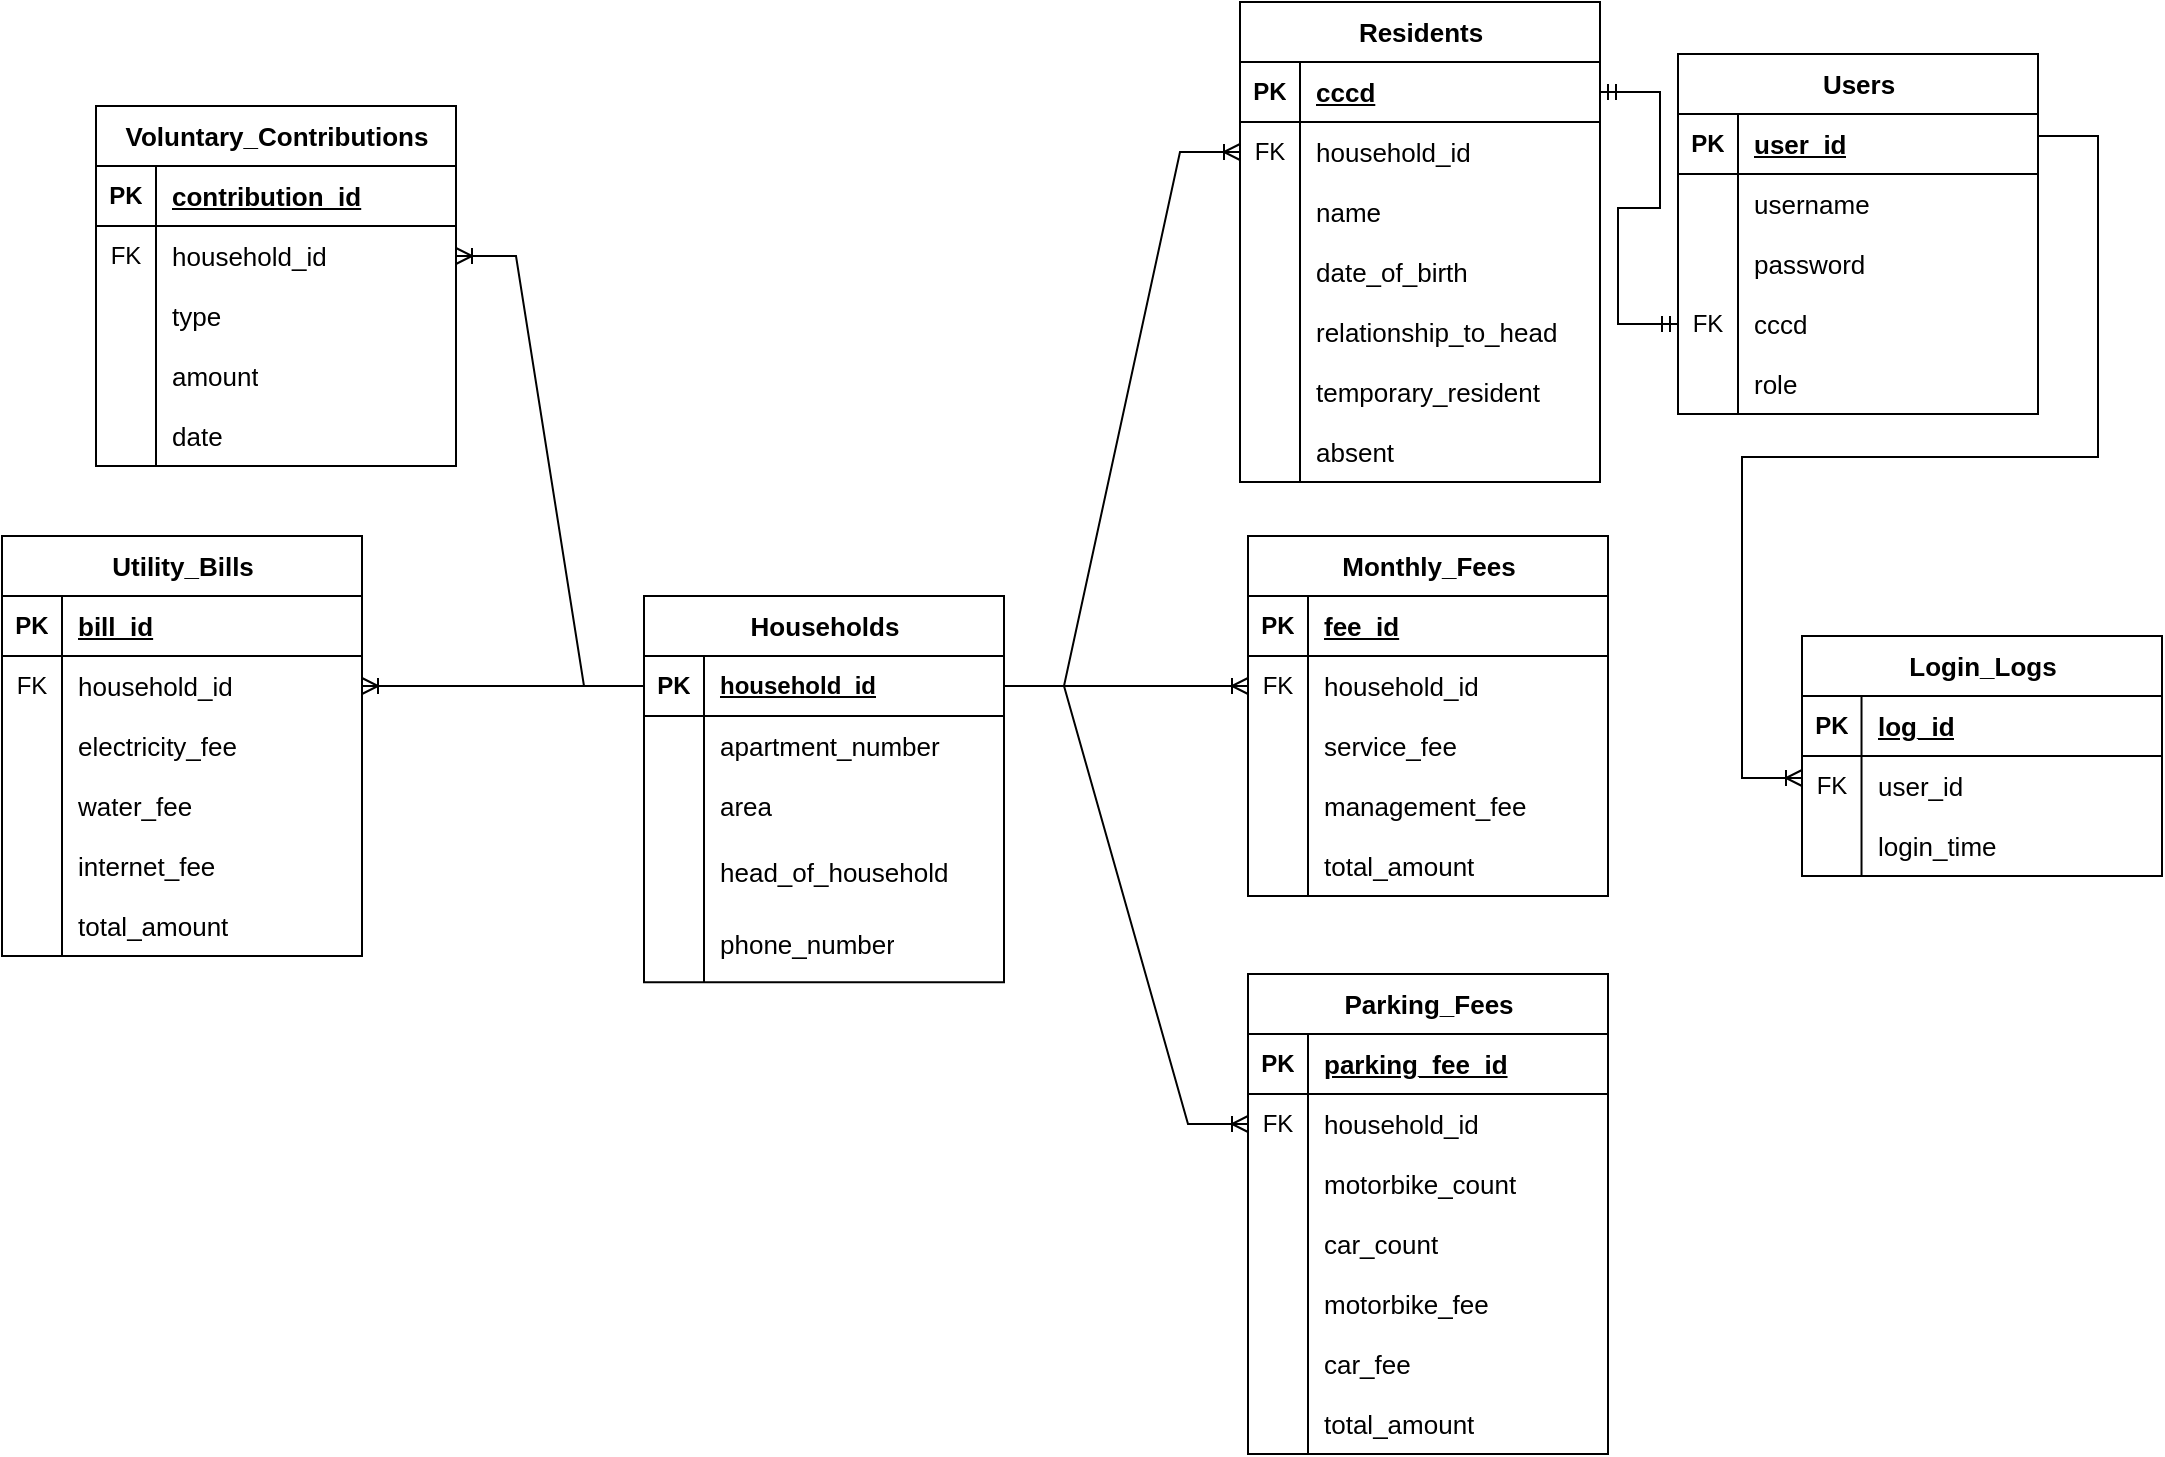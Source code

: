 <mxfile version="24.8.3">
  <diagram id="R2lEEEUBdFMjLlhIrx00" name="Page-1">
    <mxGraphModel dx="2405" dy="2401" grid="0" gridSize="10" guides="1" tooltips="1" connect="1" arrows="1" fold="1" page="0" pageScale="1" pageWidth="850" pageHeight="1100" math="0" shadow="0" extFonts="Permanent Marker^https://fonts.googleapis.com/css?family=Permanent+Marker">
      <root>
        <mxCell id="0" />
        <mxCell id="1" parent="0" />
        <mxCell id="jTLuvodWFUka8Eo67u9Z-11" value="Households" style="shape=table;startSize=30;container=1;collapsible=1;childLayout=tableLayout;fixedRows=1;rowLines=0;fontStyle=1;align=center;resizeLast=1;html=1;fontSize=13;" parent="1" vertex="1">
          <mxGeometry x="-152" y="-1236" width="180" height="193.167" as="geometry" />
        </mxCell>
        <mxCell id="jTLuvodWFUka8Eo67u9Z-12" value="" style="shape=tableRow;horizontal=0;startSize=0;swimlaneHead=0;swimlaneBody=0;fillColor=none;collapsible=0;dropTarget=0;points=[[0,0.5],[1,0.5]];portConstraint=eastwest;top=0;left=0;right=0;bottom=1;" parent="jTLuvodWFUka8Eo67u9Z-11" vertex="1">
          <mxGeometry y="30" width="180" height="30" as="geometry" />
        </mxCell>
        <mxCell id="jTLuvodWFUka8Eo67u9Z-13" value="PK" style="shape=partialRectangle;connectable=0;fillColor=none;top=0;left=0;bottom=0;right=0;fontStyle=1;overflow=hidden;whiteSpace=wrap;html=1;" parent="jTLuvodWFUka8Eo67u9Z-12" vertex="1">
          <mxGeometry width="30" height="30" as="geometry">
            <mxRectangle width="30" height="30" as="alternateBounds" />
          </mxGeometry>
        </mxCell>
        <mxCell id="jTLuvodWFUka8Eo67u9Z-14" value="household_id" style="shape=partialRectangle;connectable=0;fillColor=none;top=0;left=0;bottom=0;right=0;align=left;spacingLeft=6;fontStyle=5;overflow=hidden;whiteSpace=wrap;html=1;" parent="jTLuvodWFUka8Eo67u9Z-12" vertex="1">
          <mxGeometry x="30" width="150" height="30" as="geometry">
            <mxRectangle width="150" height="30" as="alternateBounds" />
          </mxGeometry>
        </mxCell>
        <mxCell id="jTLuvodWFUka8Eo67u9Z-15" value="" style="shape=tableRow;horizontal=0;startSize=0;swimlaneHead=0;swimlaneBody=0;fillColor=none;collapsible=0;dropTarget=0;points=[[0,0.5],[1,0.5]];portConstraint=eastwest;top=0;left=0;right=0;bottom=0;" parent="jTLuvodWFUka8Eo67u9Z-11" vertex="1">
          <mxGeometry y="60" width="180" height="30" as="geometry" />
        </mxCell>
        <mxCell id="jTLuvodWFUka8Eo67u9Z-16" value="" style="shape=partialRectangle;connectable=0;fillColor=none;top=0;left=0;bottom=0;right=0;editable=1;overflow=hidden;whiteSpace=wrap;html=1;" parent="jTLuvodWFUka8Eo67u9Z-15" vertex="1">
          <mxGeometry width="30" height="30" as="geometry">
            <mxRectangle width="30" height="30" as="alternateBounds" />
          </mxGeometry>
        </mxCell>
        <mxCell id="jTLuvodWFUka8Eo67u9Z-17" value="apartment_number" style="shape=partialRectangle;connectable=0;fillColor=none;top=0;left=0;bottom=0;right=0;align=left;spacingLeft=6;overflow=hidden;whiteSpace=wrap;html=1;strokeWidth=1;fontSize=13;" parent="jTLuvodWFUka8Eo67u9Z-15" vertex="1">
          <mxGeometry x="30" width="150" height="30" as="geometry">
            <mxRectangle width="150" height="30" as="alternateBounds" />
          </mxGeometry>
        </mxCell>
        <mxCell id="jTLuvodWFUka8Eo67u9Z-18" value="" style="shape=tableRow;horizontal=0;startSize=0;swimlaneHead=0;swimlaneBody=0;fillColor=none;collapsible=0;dropTarget=0;points=[[0,0.5],[1,0.5]];portConstraint=eastwest;top=0;left=0;right=0;bottom=0;" parent="jTLuvodWFUka8Eo67u9Z-11" vertex="1">
          <mxGeometry y="90" width="180" height="30" as="geometry" />
        </mxCell>
        <mxCell id="jTLuvodWFUka8Eo67u9Z-19" value="" style="shape=partialRectangle;connectable=0;fillColor=none;top=0;left=0;bottom=0;right=0;editable=1;overflow=hidden;whiteSpace=wrap;html=1;" parent="jTLuvodWFUka8Eo67u9Z-18" vertex="1">
          <mxGeometry width="30" height="30" as="geometry">
            <mxRectangle width="30" height="30" as="alternateBounds" />
          </mxGeometry>
        </mxCell>
        <mxCell id="jTLuvodWFUka8Eo67u9Z-20" value="area" style="shape=partialRectangle;connectable=0;fillColor=none;top=0;left=0;bottom=0;right=0;align=left;spacingLeft=6;overflow=hidden;whiteSpace=wrap;html=1;fontSize=13;" parent="jTLuvodWFUka8Eo67u9Z-18" vertex="1">
          <mxGeometry x="30" width="150" height="30" as="geometry">
            <mxRectangle width="150" height="30" as="alternateBounds" />
          </mxGeometry>
        </mxCell>
        <mxCell id="jTLuvodWFUka8Eo67u9Z-21" value="" style="shape=tableRow;horizontal=0;startSize=0;swimlaneHead=0;swimlaneBody=0;fillColor=none;collapsible=0;dropTarget=0;points=[[0,0.5],[1,0.5]];portConstraint=eastwest;top=0;left=0;right=0;bottom=0;" parent="jTLuvodWFUka8Eo67u9Z-11" vertex="1">
          <mxGeometry y="120" width="180" height="35" as="geometry" />
        </mxCell>
        <mxCell id="jTLuvodWFUka8Eo67u9Z-22" value="" style="shape=partialRectangle;connectable=0;fillColor=none;top=0;left=0;bottom=0;right=0;editable=1;overflow=hidden;whiteSpace=wrap;html=1;" parent="jTLuvodWFUka8Eo67u9Z-21" vertex="1">
          <mxGeometry width="30" height="35" as="geometry">
            <mxRectangle width="30" height="35" as="alternateBounds" />
          </mxGeometry>
        </mxCell>
        <mxCell id="jTLuvodWFUka8Eo67u9Z-23" value="head_of_household" style="shape=partialRectangle;connectable=0;fillColor=none;top=0;left=0;bottom=0;right=0;align=left;spacingLeft=6;overflow=hidden;whiteSpace=wrap;html=1;fontSize=13;" parent="jTLuvodWFUka8Eo67u9Z-21" vertex="1">
          <mxGeometry x="30" width="150" height="35" as="geometry">
            <mxRectangle width="150" height="35" as="alternateBounds" />
          </mxGeometry>
        </mxCell>
        <mxCell id="jTLuvodWFUka8Eo67u9Z-24" value="" style="shape=tableRow;horizontal=0;startSize=0;swimlaneHead=0;swimlaneBody=0;fillColor=none;collapsible=0;dropTarget=0;points=[[0,0.5],[1,0.5]];portConstraint=eastwest;top=0;left=0;right=0;bottom=0;" parent="jTLuvodWFUka8Eo67u9Z-11" vertex="1">
          <mxGeometry y="155" width="180" height="38" as="geometry" />
        </mxCell>
        <mxCell id="jTLuvodWFUka8Eo67u9Z-25" value="" style="shape=partialRectangle;connectable=0;fillColor=none;top=0;left=0;bottom=0;right=0;editable=1;overflow=hidden;whiteSpace=wrap;html=1;" parent="jTLuvodWFUka8Eo67u9Z-24" vertex="1">
          <mxGeometry width="30" height="38" as="geometry">
            <mxRectangle width="30" height="38" as="alternateBounds" />
          </mxGeometry>
        </mxCell>
        <mxCell id="jTLuvodWFUka8Eo67u9Z-26" value="phone_number" style="shape=partialRectangle;connectable=0;fillColor=none;top=0;left=0;bottom=0;right=0;align=left;spacingLeft=6;overflow=hidden;whiteSpace=wrap;html=1;fontSize=13;" parent="jTLuvodWFUka8Eo67u9Z-24" vertex="1">
          <mxGeometry x="30" width="150" height="38" as="geometry">
            <mxRectangle width="150" height="38" as="alternateBounds" />
          </mxGeometry>
        </mxCell>
        <mxCell id="jTLuvodWFUka8Eo67u9Z-27" value="Residents" style="shape=table;startSize=30;container=1;collapsible=1;childLayout=tableLayout;fixedRows=1;rowLines=0;fontStyle=1;align=center;resizeLast=1;html=1;fontSize=13;" parent="1" vertex="1">
          <mxGeometry x="146" y="-1533" width="180" height="240" as="geometry" />
        </mxCell>
        <mxCell id="jTLuvodWFUka8Eo67u9Z-28" value="" style="shape=tableRow;horizontal=0;startSize=0;swimlaneHead=0;swimlaneBody=0;fillColor=none;collapsible=0;dropTarget=0;points=[[0,0.5],[1,0.5]];portConstraint=eastwest;top=0;left=0;right=0;bottom=1;" parent="jTLuvodWFUka8Eo67u9Z-27" vertex="1">
          <mxGeometry y="30" width="180" height="30" as="geometry" />
        </mxCell>
        <mxCell id="jTLuvodWFUka8Eo67u9Z-29" value="PK" style="shape=partialRectangle;connectable=0;fillColor=none;top=0;left=0;bottom=0;right=0;fontStyle=1;overflow=hidden;whiteSpace=wrap;html=1;" parent="jTLuvodWFUka8Eo67u9Z-28" vertex="1">
          <mxGeometry width="30" height="30" as="geometry">
            <mxRectangle width="30" height="30" as="alternateBounds" />
          </mxGeometry>
        </mxCell>
        <mxCell id="jTLuvodWFUka8Eo67u9Z-30" value="cccd" style="shape=partialRectangle;connectable=0;fillColor=none;top=0;left=0;bottom=0;right=0;align=left;spacingLeft=6;fontStyle=5;overflow=hidden;whiteSpace=wrap;html=1;fontSize=13;" parent="jTLuvodWFUka8Eo67u9Z-28" vertex="1">
          <mxGeometry x="30" width="150" height="30" as="geometry">
            <mxRectangle width="150" height="30" as="alternateBounds" />
          </mxGeometry>
        </mxCell>
        <mxCell id="jTLuvodWFUka8Eo67u9Z-31" value="" style="shape=tableRow;horizontal=0;startSize=0;swimlaneHead=0;swimlaneBody=0;fillColor=none;collapsible=0;dropTarget=0;points=[[0,0.5],[1,0.5]];portConstraint=eastwest;top=0;left=0;right=0;bottom=0;" parent="jTLuvodWFUka8Eo67u9Z-27" vertex="1">
          <mxGeometry y="60" width="180" height="30" as="geometry" />
        </mxCell>
        <mxCell id="jTLuvodWFUka8Eo67u9Z-32" value="FK" style="shape=partialRectangle;connectable=0;fillColor=none;top=0;left=0;bottom=0;right=0;editable=1;overflow=hidden;whiteSpace=wrap;html=1;" parent="jTLuvodWFUka8Eo67u9Z-31" vertex="1">
          <mxGeometry width="30" height="30" as="geometry">
            <mxRectangle width="30" height="30" as="alternateBounds" />
          </mxGeometry>
        </mxCell>
        <mxCell id="jTLuvodWFUka8Eo67u9Z-33" value="household_id" style="shape=partialRectangle;connectable=0;fillColor=none;top=0;left=0;bottom=0;right=0;align=left;spacingLeft=6;overflow=hidden;whiteSpace=wrap;html=1;fontSize=13;textShadow=0;labelBorderColor=none;" parent="jTLuvodWFUka8Eo67u9Z-31" vertex="1">
          <mxGeometry x="30" width="150" height="30" as="geometry">
            <mxRectangle width="150" height="30" as="alternateBounds" />
          </mxGeometry>
        </mxCell>
        <mxCell id="jTLuvodWFUka8Eo67u9Z-34" value="" style="shape=tableRow;horizontal=0;startSize=0;swimlaneHead=0;swimlaneBody=0;fillColor=none;collapsible=0;dropTarget=0;points=[[0,0.5],[1,0.5]];portConstraint=eastwest;top=0;left=0;right=0;bottom=0;" parent="jTLuvodWFUka8Eo67u9Z-27" vertex="1">
          <mxGeometry y="90" width="180" height="30" as="geometry" />
        </mxCell>
        <mxCell id="jTLuvodWFUka8Eo67u9Z-35" value="" style="shape=partialRectangle;connectable=0;fillColor=none;top=0;left=0;bottom=0;right=0;editable=1;overflow=hidden;whiteSpace=wrap;html=1;" parent="jTLuvodWFUka8Eo67u9Z-34" vertex="1">
          <mxGeometry width="30" height="30" as="geometry">
            <mxRectangle width="30" height="30" as="alternateBounds" />
          </mxGeometry>
        </mxCell>
        <mxCell id="jTLuvodWFUka8Eo67u9Z-36" value="name" style="shape=partialRectangle;connectable=0;fillColor=none;top=0;left=0;bottom=0;right=0;align=left;spacingLeft=6;overflow=hidden;whiteSpace=wrap;html=1;fontSize=13;" parent="jTLuvodWFUka8Eo67u9Z-34" vertex="1">
          <mxGeometry x="30" width="150" height="30" as="geometry">
            <mxRectangle width="150" height="30" as="alternateBounds" />
          </mxGeometry>
        </mxCell>
        <mxCell id="jTLuvodWFUka8Eo67u9Z-37" value="" style="shape=tableRow;horizontal=0;startSize=0;swimlaneHead=0;swimlaneBody=0;fillColor=none;collapsible=0;dropTarget=0;points=[[0,0.5],[1,0.5]];portConstraint=eastwest;top=0;left=0;right=0;bottom=0;" parent="jTLuvodWFUka8Eo67u9Z-27" vertex="1">
          <mxGeometry y="120" width="180" height="30" as="geometry" />
        </mxCell>
        <mxCell id="jTLuvodWFUka8Eo67u9Z-38" value="" style="shape=partialRectangle;connectable=0;fillColor=none;top=0;left=0;bottom=0;right=0;editable=1;overflow=hidden;whiteSpace=wrap;html=1;" parent="jTLuvodWFUka8Eo67u9Z-37" vertex="1">
          <mxGeometry width="30" height="30" as="geometry">
            <mxRectangle width="30" height="30" as="alternateBounds" />
          </mxGeometry>
        </mxCell>
        <mxCell id="jTLuvodWFUka8Eo67u9Z-39" value="date_of_birth" style="shape=partialRectangle;connectable=0;fillColor=none;top=0;left=0;bottom=0;right=0;align=left;spacingLeft=6;overflow=hidden;whiteSpace=wrap;html=1;fontSize=13;" parent="jTLuvodWFUka8Eo67u9Z-37" vertex="1">
          <mxGeometry x="30" width="150" height="30" as="geometry">
            <mxRectangle width="150" height="30" as="alternateBounds" />
          </mxGeometry>
        </mxCell>
        <mxCell id="jTLuvodWFUka8Eo67u9Z-43" value="" style="shape=tableRow;horizontal=0;startSize=0;swimlaneHead=0;swimlaneBody=0;fillColor=none;collapsible=0;dropTarget=0;points=[[0,0.5],[1,0.5]];portConstraint=eastwest;top=0;left=0;right=0;bottom=0;" parent="jTLuvodWFUka8Eo67u9Z-27" vertex="1">
          <mxGeometry y="150" width="180" height="30" as="geometry" />
        </mxCell>
        <mxCell id="jTLuvodWFUka8Eo67u9Z-44" value="" style="shape=partialRectangle;connectable=0;fillColor=none;top=0;left=0;bottom=0;right=0;editable=1;overflow=hidden;whiteSpace=wrap;html=1;" parent="jTLuvodWFUka8Eo67u9Z-43" vertex="1">
          <mxGeometry width="30" height="30" as="geometry">
            <mxRectangle width="30" height="30" as="alternateBounds" />
          </mxGeometry>
        </mxCell>
        <mxCell id="jTLuvodWFUka8Eo67u9Z-45" value="relationship_to_head" style="shape=partialRectangle;connectable=0;fillColor=none;top=0;left=0;bottom=0;right=0;align=left;spacingLeft=6;overflow=hidden;whiteSpace=wrap;html=1;fontSize=13;" parent="jTLuvodWFUka8Eo67u9Z-43" vertex="1">
          <mxGeometry x="30" width="150" height="30" as="geometry">
            <mxRectangle width="150" height="30" as="alternateBounds" />
          </mxGeometry>
        </mxCell>
        <mxCell id="jTLuvodWFUka8Eo67u9Z-46" value="" style="shape=tableRow;horizontal=0;startSize=0;swimlaneHead=0;swimlaneBody=0;fillColor=none;collapsible=0;dropTarget=0;points=[[0,0.5],[1,0.5]];portConstraint=eastwest;top=0;left=0;right=0;bottom=0;" parent="jTLuvodWFUka8Eo67u9Z-27" vertex="1">
          <mxGeometry y="180" width="180" height="30" as="geometry" />
        </mxCell>
        <mxCell id="jTLuvodWFUka8Eo67u9Z-47" value="" style="shape=partialRectangle;connectable=0;fillColor=none;top=0;left=0;bottom=0;right=0;editable=1;overflow=hidden;whiteSpace=wrap;html=1;" parent="jTLuvodWFUka8Eo67u9Z-46" vertex="1">
          <mxGeometry width="30" height="30" as="geometry">
            <mxRectangle width="30" height="30" as="alternateBounds" />
          </mxGeometry>
        </mxCell>
        <mxCell id="jTLuvodWFUka8Eo67u9Z-48" value="temporary_resident" style="shape=partialRectangle;connectable=0;fillColor=none;top=0;left=0;bottom=0;right=0;align=left;spacingLeft=6;overflow=hidden;whiteSpace=wrap;html=1;fontSize=13;" parent="jTLuvodWFUka8Eo67u9Z-46" vertex="1">
          <mxGeometry x="30" width="150" height="30" as="geometry">
            <mxRectangle width="150" height="30" as="alternateBounds" />
          </mxGeometry>
        </mxCell>
        <mxCell id="jTLuvodWFUka8Eo67u9Z-49" value="" style="shape=tableRow;horizontal=0;startSize=0;swimlaneHead=0;swimlaneBody=0;fillColor=none;collapsible=0;dropTarget=0;points=[[0,0.5],[1,0.5]];portConstraint=eastwest;top=0;left=0;right=0;bottom=0;" parent="jTLuvodWFUka8Eo67u9Z-27" vertex="1">
          <mxGeometry y="210" width="180" height="30" as="geometry" />
        </mxCell>
        <mxCell id="jTLuvodWFUka8Eo67u9Z-50" value="" style="shape=partialRectangle;connectable=0;fillColor=none;top=0;left=0;bottom=0;right=0;editable=1;overflow=hidden;whiteSpace=wrap;html=1;" parent="jTLuvodWFUka8Eo67u9Z-49" vertex="1">
          <mxGeometry width="30" height="30" as="geometry">
            <mxRectangle width="30" height="30" as="alternateBounds" />
          </mxGeometry>
        </mxCell>
        <mxCell id="jTLuvodWFUka8Eo67u9Z-51" value="absent" style="shape=partialRectangle;connectable=0;fillColor=none;top=0;left=0;bottom=0;right=0;align=left;spacingLeft=6;overflow=hidden;whiteSpace=wrap;html=1;fontSize=13;" parent="jTLuvodWFUka8Eo67u9Z-49" vertex="1">
          <mxGeometry x="30" width="150" height="30" as="geometry">
            <mxRectangle width="150" height="30" as="alternateBounds" />
          </mxGeometry>
        </mxCell>
        <mxCell id="jTLuvodWFUka8Eo67u9Z-52" value="Monthly_Fees" style="shape=table;startSize=30;container=1;collapsible=1;childLayout=tableLayout;fixedRows=1;rowLines=0;fontStyle=1;align=center;resizeLast=1;html=1;fontSize=13;" parent="1" vertex="1">
          <mxGeometry x="150" y="-1266" width="180" height="180" as="geometry" />
        </mxCell>
        <mxCell id="jTLuvodWFUka8Eo67u9Z-53" value="" style="shape=tableRow;horizontal=0;startSize=0;swimlaneHead=0;swimlaneBody=0;fillColor=none;collapsible=0;dropTarget=0;points=[[0,0.5],[1,0.5]];portConstraint=eastwest;top=0;left=0;right=0;bottom=1;" parent="jTLuvodWFUka8Eo67u9Z-52" vertex="1">
          <mxGeometry y="30" width="180" height="30" as="geometry" />
        </mxCell>
        <mxCell id="jTLuvodWFUka8Eo67u9Z-54" value="PK" style="shape=partialRectangle;connectable=0;fillColor=none;top=0;left=0;bottom=0;right=0;fontStyle=1;overflow=hidden;whiteSpace=wrap;html=1;" parent="jTLuvodWFUka8Eo67u9Z-53" vertex="1">
          <mxGeometry width="30" height="30" as="geometry">
            <mxRectangle width="30" height="30" as="alternateBounds" />
          </mxGeometry>
        </mxCell>
        <mxCell id="jTLuvodWFUka8Eo67u9Z-55" value="fee_id" style="shape=partialRectangle;connectable=0;fillColor=none;top=0;left=0;bottom=0;right=0;align=left;spacingLeft=6;fontStyle=5;overflow=hidden;whiteSpace=wrap;html=1;fontSize=13;" parent="jTLuvodWFUka8Eo67u9Z-53" vertex="1">
          <mxGeometry x="30" width="150" height="30" as="geometry">
            <mxRectangle width="150" height="30" as="alternateBounds" />
          </mxGeometry>
        </mxCell>
        <mxCell id="jTLuvodWFUka8Eo67u9Z-56" value="" style="shape=tableRow;horizontal=0;startSize=0;swimlaneHead=0;swimlaneBody=0;fillColor=none;collapsible=0;dropTarget=0;points=[[0,0.5],[1,0.5]];portConstraint=eastwest;top=0;left=0;right=0;bottom=0;" parent="jTLuvodWFUka8Eo67u9Z-52" vertex="1">
          <mxGeometry y="60" width="180" height="30" as="geometry" />
        </mxCell>
        <mxCell id="jTLuvodWFUka8Eo67u9Z-57" value="FK" style="shape=partialRectangle;connectable=0;fillColor=none;top=0;left=0;bottom=0;right=0;editable=1;overflow=hidden;whiteSpace=wrap;html=1;" parent="jTLuvodWFUka8Eo67u9Z-56" vertex="1">
          <mxGeometry width="30" height="30" as="geometry">
            <mxRectangle width="30" height="30" as="alternateBounds" />
          </mxGeometry>
        </mxCell>
        <mxCell id="jTLuvodWFUka8Eo67u9Z-58" value="household_id" style="shape=partialRectangle;connectable=0;fillColor=none;top=0;left=0;bottom=0;right=0;align=left;spacingLeft=6;overflow=hidden;whiteSpace=wrap;html=1;fontSize=13;" parent="jTLuvodWFUka8Eo67u9Z-56" vertex="1">
          <mxGeometry x="30" width="150" height="30" as="geometry">
            <mxRectangle width="150" height="30" as="alternateBounds" />
          </mxGeometry>
        </mxCell>
        <mxCell id="jTLuvodWFUka8Eo67u9Z-59" value="" style="shape=tableRow;horizontal=0;startSize=0;swimlaneHead=0;swimlaneBody=0;fillColor=none;collapsible=0;dropTarget=0;points=[[0,0.5],[1,0.5]];portConstraint=eastwest;top=0;left=0;right=0;bottom=0;" parent="jTLuvodWFUka8Eo67u9Z-52" vertex="1">
          <mxGeometry y="90" width="180" height="30" as="geometry" />
        </mxCell>
        <mxCell id="jTLuvodWFUka8Eo67u9Z-60" value="" style="shape=partialRectangle;connectable=0;fillColor=none;top=0;left=0;bottom=0;right=0;editable=1;overflow=hidden;whiteSpace=wrap;html=1;" parent="jTLuvodWFUka8Eo67u9Z-59" vertex="1">
          <mxGeometry width="30" height="30" as="geometry">
            <mxRectangle width="30" height="30" as="alternateBounds" />
          </mxGeometry>
        </mxCell>
        <mxCell id="jTLuvodWFUka8Eo67u9Z-61" value="service_fee" style="shape=partialRectangle;connectable=0;fillColor=none;top=0;left=0;bottom=0;right=0;align=left;spacingLeft=6;overflow=hidden;whiteSpace=wrap;html=1;fontSize=13;" parent="jTLuvodWFUka8Eo67u9Z-59" vertex="1">
          <mxGeometry x="30" width="150" height="30" as="geometry">
            <mxRectangle width="150" height="30" as="alternateBounds" />
          </mxGeometry>
        </mxCell>
        <mxCell id="jTLuvodWFUka8Eo67u9Z-62" value="" style="shape=tableRow;horizontal=0;startSize=0;swimlaneHead=0;swimlaneBody=0;fillColor=none;collapsible=0;dropTarget=0;points=[[0,0.5],[1,0.5]];portConstraint=eastwest;top=0;left=0;right=0;bottom=0;" parent="jTLuvodWFUka8Eo67u9Z-52" vertex="1">
          <mxGeometry y="120" width="180" height="30" as="geometry" />
        </mxCell>
        <mxCell id="jTLuvodWFUka8Eo67u9Z-63" value="" style="shape=partialRectangle;connectable=0;fillColor=none;top=0;left=0;bottom=0;right=0;editable=1;overflow=hidden;whiteSpace=wrap;html=1;" parent="jTLuvodWFUka8Eo67u9Z-62" vertex="1">
          <mxGeometry width="30" height="30" as="geometry">
            <mxRectangle width="30" height="30" as="alternateBounds" />
          </mxGeometry>
        </mxCell>
        <mxCell id="jTLuvodWFUka8Eo67u9Z-64" value="management_fee" style="shape=partialRectangle;connectable=0;fillColor=none;top=0;left=0;bottom=0;right=0;align=left;spacingLeft=6;overflow=hidden;whiteSpace=wrap;html=1;fontSize=13;" parent="jTLuvodWFUka8Eo67u9Z-62" vertex="1">
          <mxGeometry x="30" width="150" height="30" as="geometry">
            <mxRectangle width="150" height="30" as="alternateBounds" />
          </mxGeometry>
        </mxCell>
        <mxCell id="jTLuvodWFUka8Eo67u9Z-65" value="" style="shape=tableRow;horizontal=0;startSize=0;swimlaneHead=0;swimlaneBody=0;fillColor=none;collapsible=0;dropTarget=0;points=[[0,0.5],[1,0.5]];portConstraint=eastwest;top=0;left=0;right=0;bottom=0;" parent="jTLuvodWFUka8Eo67u9Z-52" vertex="1">
          <mxGeometry y="150" width="180" height="30" as="geometry" />
        </mxCell>
        <mxCell id="jTLuvodWFUka8Eo67u9Z-66" value="" style="shape=partialRectangle;connectable=0;fillColor=none;top=0;left=0;bottom=0;right=0;editable=1;overflow=hidden;whiteSpace=wrap;html=1;" parent="jTLuvodWFUka8Eo67u9Z-65" vertex="1">
          <mxGeometry width="30" height="30" as="geometry">
            <mxRectangle width="30" height="30" as="alternateBounds" />
          </mxGeometry>
        </mxCell>
        <mxCell id="jTLuvodWFUka8Eo67u9Z-67" value="total_amount" style="shape=partialRectangle;connectable=0;fillColor=none;top=0;left=0;bottom=0;right=0;align=left;spacingLeft=6;overflow=hidden;whiteSpace=wrap;html=1;fontSize=13;" parent="jTLuvodWFUka8Eo67u9Z-65" vertex="1">
          <mxGeometry x="30" width="150" height="30" as="geometry">
            <mxRectangle width="150" height="30" as="alternateBounds" />
          </mxGeometry>
        </mxCell>
        <mxCell id="jTLuvodWFUka8Eo67u9Z-68" value="Voluntary_Contributions" style="shape=table;startSize=30;container=1;collapsible=1;childLayout=tableLayout;fixedRows=1;rowLines=0;fontStyle=1;align=center;resizeLast=1;html=1;fontSize=13;" parent="1" vertex="1">
          <mxGeometry x="-426" y="-1481" width="180" height="180" as="geometry" />
        </mxCell>
        <mxCell id="jTLuvodWFUka8Eo67u9Z-69" value="" style="shape=tableRow;horizontal=0;startSize=0;swimlaneHead=0;swimlaneBody=0;fillColor=none;collapsible=0;dropTarget=0;points=[[0,0.5],[1,0.5]];portConstraint=eastwest;top=0;left=0;right=0;bottom=1;" parent="jTLuvodWFUka8Eo67u9Z-68" vertex="1">
          <mxGeometry y="30" width="180" height="30" as="geometry" />
        </mxCell>
        <mxCell id="jTLuvodWFUka8Eo67u9Z-70" value="PK" style="shape=partialRectangle;connectable=0;fillColor=none;top=0;left=0;bottom=0;right=0;fontStyle=1;overflow=hidden;whiteSpace=wrap;html=1;" parent="jTLuvodWFUka8Eo67u9Z-69" vertex="1">
          <mxGeometry width="30" height="30" as="geometry">
            <mxRectangle width="30" height="30" as="alternateBounds" />
          </mxGeometry>
        </mxCell>
        <mxCell id="jTLuvodWFUka8Eo67u9Z-71" value="contribution_id" style="shape=partialRectangle;connectable=0;fillColor=none;top=0;left=0;bottom=0;right=0;align=left;spacingLeft=6;fontStyle=5;overflow=hidden;whiteSpace=wrap;html=1;fontSize=13;" parent="jTLuvodWFUka8Eo67u9Z-69" vertex="1">
          <mxGeometry x="30" width="150" height="30" as="geometry">
            <mxRectangle width="150" height="30" as="alternateBounds" />
          </mxGeometry>
        </mxCell>
        <mxCell id="jTLuvodWFUka8Eo67u9Z-72" value="" style="shape=tableRow;horizontal=0;startSize=0;swimlaneHead=0;swimlaneBody=0;fillColor=none;collapsible=0;dropTarget=0;points=[[0,0.5],[1,0.5]];portConstraint=eastwest;top=0;left=0;right=0;bottom=0;" parent="jTLuvodWFUka8Eo67u9Z-68" vertex="1">
          <mxGeometry y="60" width="180" height="30" as="geometry" />
        </mxCell>
        <mxCell id="jTLuvodWFUka8Eo67u9Z-73" value="FK" style="shape=partialRectangle;connectable=0;fillColor=none;top=0;left=0;bottom=0;right=0;editable=1;overflow=hidden;whiteSpace=wrap;html=1;" parent="jTLuvodWFUka8Eo67u9Z-72" vertex="1">
          <mxGeometry width="30" height="30" as="geometry">
            <mxRectangle width="30" height="30" as="alternateBounds" />
          </mxGeometry>
        </mxCell>
        <mxCell id="jTLuvodWFUka8Eo67u9Z-74" value="household_id" style="shape=partialRectangle;connectable=0;fillColor=none;top=0;left=0;bottom=0;right=0;align=left;spacingLeft=6;overflow=hidden;whiteSpace=wrap;html=1;fontSize=13;" parent="jTLuvodWFUka8Eo67u9Z-72" vertex="1">
          <mxGeometry x="30" width="150" height="30" as="geometry">
            <mxRectangle width="150" height="30" as="alternateBounds" />
          </mxGeometry>
        </mxCell>
        <mxCell id="jTLuvodWFUka8Eo67u9Z-75" value="" style="shape=tableRow;horizontal=0;startSize=0;swimlaneHead=0;swimlaneBody=0;fillColor=none;collapsible=0;dropTarget=0;points=[[0,0.5],[1,0.5]];portConstraint=eastwest;top=0;left=0;right=0;bottom=0;" parent="jTLuvodWFUka8Eo67u9Z-68" vertex="1">
          <mxGeometry y="90" width="180" height="30" as="geometry" />
        </mxCell>
        <mxCell id="jTLuvodWFUka8Eo67u9Z-76" value="" style="shape=partialRectangle;connectable=0;fillColor=none;top=0;left=0;bottom=0;right=0;editable=1;overflow=hidden;whiteSpace=wrap;html=1;" parent="jTLuvodWFUka8Eo67u9Z-75" vertex="1">
          <mxGeometry width="30" height="30" as="geometry">
            <mxRectangle width="30" height="30" as="alternateBounds" />
          </mxGeometry>
        </mxCell>
        <mxCell id="jTLuvodWFUka8Eo67u9Z-77" value="type" style="shape=partialRectangle;connectable=0;fillColor=none;top=0;left=0;bottom=0;right=0;align=left;spacingLeft=6;overflow=hidden;whiteSpace=wrap;html=1;fontSize=13;" parent="jTLuvodWFUka8Eo67u9Z-75" vertex="1">
          <mxGeometry x="30" width="150" height="30" as="geometry">
            <mxRectangle width="150" height="30" as="alternateBounds" />
          </mxGeometry>
        </mxCell>
        <mxCell id="jTLuvodWFUka8Eo67u9Z-78" value="" style="shape=tableRow;horizontal=0;startSize=0;swimlaneHead=0;swimlaneBody=0;fillColor=none;collapsible=0;dropTarget=0;points=[[0,0.5],[1,0.5]];portConstraint=eastwest;top=0;left=0;right=0;bottom=0;" parent="jTLuvodWFUka8Eo67u9Z-68" vertex="1">
          <mxGeometry y="120" width="180" height="30" as="geometry" />
        </mxCell>
        <mxCell id="jTLuvodWFUka8Eo67u9Z-79" value="" style="shape=partialRectangle;connectable=0;fillColor=none;top=0;left=0;bottom=0;right=0;editable=1;overflow=hidden;whiteSpace=wrap;html=1;" parent="jTLuvodWFUka8Eo67u9Z-78" vertex="1">
          <mxGeometry width="30" height="30" as="geometry">
            <mxRectangle width="30" height="30" as="alternateBounds" />
          </mxGeometry>
        </mxCell>
        <mxCell id="jTLuvodWFUka8Eo67u9Z-80" value="amount" style="shape=partialRectangle;connectable=0;fillColor=none;top=0;left=0;bottom=0;right=0;align=left;spacingLeft=6;overflow=hidden;whiteSpace=wrap;html=1;fontSize=13;" parent="jTLuvodWFUka8Eo67u9Z-78" vertex="1">
          <mxGeometry x="30" width="150" height="30" as="geometry">
            <mxRectangle width="150" height="30" as="alternateBounds" />
          </mxGeometry>
        </mxCell>
        <mxCell id="jTLuvodWFUka8Eo67u9Z-81" value="" style="shape=tableRow;horizontal=0;startSize=0;swimlaneHead=0;swimlaneBody=0;fillColor=none;collapsible=0;dropTarget=0;points=[[0,0.5],[1,0.5]];portConstraint=eastwest;top=0;left=0;right=0;bottom=0;" parent="jTLuvodWFUka8Eo67u9Z-68" vertex="1">
          <mxGeometry y="150" width="180" height="30" as="geometry" />
        </mxCell>
        <mxCell id="jTLuvodWFUka8Eo67u9Z-82" value="" style="shape=partialRectangle;connectable=0;fillColor=none;top=0;left=0;bottom=0;right=0;editable=1;overflow=hidden;whiteSpace=wrap;html=1;" parent="jTLuvodWFUka8Eo67u9Z-81" vertex="1">
          <mxGeometry width="30" height="30" as="geometry">
            <mxRectangle width="30" height="30" as="alternateBounds" />
          </mxGeometry>
        </mxCell>
        <mxCell id="jTLuvodWFUka8Eo67u9Z-83" value="date" style="shape=partialRectangle;connectable=0;fillColor=none;top=0;left=0;bottom=0;right=0;align=left;spacingLeft=6;overflow=hidden;whiteSpace=wrap;html=1;fontSize=13;" parent="jTLuvodWFUka8Eo67u9Z-81" vertex="1">
          <mxGeometry x="30" width="150" height="30" as="geometry">
            <mxRectangle width="150" height="30" as="alternateBounds" />
          </mxGeometry>
        </mxCell>
        <mxCell id="jTLuvodWFUka8Eo67u9Z-97" value="Login_Logs" style="shape=table;startSize=30;container=1;collapsible=1;childLayout=tableLayout;fixedRows=1;rowLines=0;fontStyle=1;align=center;resizeLast=1;html=1;fontSize=13;" parent="1" vertex="1">
          <mxGeometry x="427" y="-1216" width="180" height="120" as="geometry" />
        </mxCell>
        <mxCell id="jTLuvodWFUka8Eo67u9Z-98" value="" style="shape=tableRow;horizontal=0;startSize=0;swimlaneHead=0;swimlaneBody=0;fillColor=none;collapsible=0;dropTarget=0;points=[[0,0.5],[1,0.5]];portConstraint=eastwest;top=0;left=0;right=0;bottom=1;" parent="jTLuvodWFUka8Eo67u9Z-97" vertex="1">
          <mxGeometry y="30" width="180" height="30" as="geometry" />
        </mxCell>
        <mxCell id="jTLuvodWFUka8Eo67u9Z-99" value="PK" style="shape=partialRectangle;connectable=0;fillColor=none;top=0;left=0;bottom=0;right=0;fontStyle=1;overflow=hidden;whiteSpace=wrap;html=1;" parent="jTLuvodWFUka8Eo67u9Z-98" vertex="1">
          <mxGeometry width="29.76" height="30" as="geometry">
            <mxRectangle width="29.76" height="30" as="alternateBounds" />
          </mxGeometry>
        </mxCell>
        <mxCell id="jTLuvodWFUka8Eo67u9Z-100" value="log_id" style="shape=partialRectangle;connectable=0;fillColor=none;top=0;left=0;bottom=0;right=0;align=left;spacingLeft=6;fontStyle=5;overflow=hidden;whiteSpace=wrap;html=1;fontSize=13;" parent="jTLuvodWFUka8Eo67u9Z-98" vertex="1">
          <mxGeometry x="29.76" width="150.24" height="30" as="geometry">
            <mxRectangle width="150.24" height="30" as="alternateBounds" />
          </mxGeometry>
        </mxCell>
        <mxCell id="jTLuvodWFUka8Eo67u9Z-101" value="" style="shape=tableRow;horizontal=0;startSize=0;swimlaneHead=0;swimlaneBody=0;fillColor=none;collapsible=0;dropTarget=0;points=[[0,0.5],[1,0.5]];portConstraint=eastwest;top=0;left=0;right=0;bottom=0;" parent="jTLuvodWFUka8Eo67u9Z-97" vertex="1">
          <mxGeometry y="60" width="180" height="30" as="geometry" />
        </mxCell>
        <mxCell id="jTLuvodWFUka8Eo67u9Z-102" value="FK" style="shape=partialRectangle;connectable=0;fillColor=none;top=0;left=0;bottom=0;right=0;editable=1;overflow=hidden;whiteSpace=wrap;html=1;" parent="jTLuvodWFUka8Eo67u9Z-101" vertex="1">
          <mxGeometry width="29.76" height="30" as="geometry">
            <mxRectangle width="29.76" height="30" as="alternateBounds" />
          </mxGeometry>
        </mxCell>
        <mxCell id="jTLuvodWFUka8Eo67u9Z-103" value="user_id" style="shape=partialRectangle;connectable=0;fillColor=none;top=0;left=0;bottom=0;right=0;align=left;spacingLeft=6;overflow=hidden;whiteSpace=wrap;html=1;fontSize=13;" parent="jTLuvodWFUka8Eo67u9Z-101" vertex="1">
          <mxGeometry x="29.76" width="150.24" height="30" as="geometry">
            <mxRectangle width="150.24" height="30" as="alternateBounds" />
          </mxGeometry>
        </mxCell>
        <mxCell id="jTLuvodWFUka8Eo67u9Z-104" value="" style="shape=tableRow;horizontal=0;startSize=0;swimlaneHead=0;swimlaneBody=0;fillColor=none;collapsible=0;dropTarget=0;points=[[0,0.5],[1,0.5]];portConstraint=eastwest;top=0;left=0;right=0;bottom=0;" parent="jTLuvodWFUka8Eo67u9Z-97" vertex="1">
          <mxGeometry y="90" width="180" height="30" as="geometry" />
        </mxCell>
        <mxCell id="jTLuvodWFUka8Eo67u9Z-105" value="" style="shape=partialRectangle;connectable=0;fillColor=none;top=0;left=0;bottom=0;right=0;editable=1;overflow=hidden;whiteSpace=wrap;html=1;" parent="jTLuvodWFUka8Eo67u9Z-104" vertex="1">
          <mxGeometry width="29.76" height="30" as="geometry">
            <mxRectangle width="29.76" height="30" as="alternateBounds" />
          </mxGeometry>
        </mxCell>
        <mxCell id="jTLuvodWFUka8Eo67u9Z-106" value="login_time" style="shape=partialRectangle;connectable=0;fillColor=none;top=0;left=0;bottom=0;right=0;align=left;spacingLeft=6;overflow=hidden;whiteSpace=wrap;html=1;fontSize=13;" parent="jTLuvodWFUka8Eo67u9Z-104" vertex="1">
          <mxGeometry x="29.76" width="150.24" height="30" as="geometry">
            <mxRectangle width="150.24" height="30" as="alternateBounds" />
          </mxGeometry>
        </mxCell>
        <mxCell id="jTLuvodWFUka8Eo67u9Z-113" value="Parking_Fees" style="shape=table;startSize=30;container=1;collapsible=1;childLayout=tableLayout;fixedRows=1;rowLines=0;fontStyle=1;align=center;resizeLast=1;html=1;fontSize=13;" parent="1" vertex="1">
          <mxGeometry x="150" y="-1047" width="180" height="240" as="geometry" />
        </mxCell>
        <mxCell id="jTLuvodWFUka8Eo67u9Z-114" value="" style="shape=tableRow;horizontal=0;startSize=0;swimlaneHead=0;swimlaneBody=0;fillColor=none;collapsible=0;dropTarget=0;points=[[0,0.5],[1,0.5]];portConstraint=eastwest;top=0;left=0;right=0;bottom=1;" parent="jTLuvodWFUka8Eo67u9Z-113" vertex="1">
          <mxGeometry y="30" width="180" height="30" as="geometry" />
        </mxCell>
        <mxCell id="jTLuvodWFUka8Eo67u9Z-115" value="PK" style="shape=partialRectangle;connectable=0;fillColor=none;top=0;left=0;bottom=0;right=0;fontStyle=1;overflow=hidden;whiteSpace=wrap;html=1;" parent="jTLuvodWFUka8Eo67u9Z-114" vertex="1">
          <mxGeometry width="30" height="30" as="geometry">
            <mxRectangle width="30" height="30" as="alternateBounds" />
          </mxGeometry>
        </mxCell>
        <mxCell id="jTLuvodWFUka8Eo67u9Z-116" value="parking_fee_id" style="shape=partialRectangle;connectable=0;fillColor=none;top=0;left=0;bottom=0;right=0;align=left;spacingLeft=6;fontStyle=5;overflow=hidden;whiteSpace=wrap;html=1;fontSize=13;" parent="jTLuvodWFUka8Eo67u9Z-114" vertex="1">
          <mxGeometry x="30" width="150" height="30" as="geometry">
            <mxRectangle width="150" height="30" as="alternateBounds" />
          </mxGeometry>
        </mxCell>
        <mxCell id="jTLuvodWFUka8Eo67u9Z-117" value="" style="shape=tableRow;horizontal=0;startSize=0;swimlaneHead=0;swimlaneBody=0;fillColor=none;collapsible=0;dropTarget=0;points=[[0,0.5],[1,0.5]];portConstraint=eastwest;top=0;left=0;right=0;bottom=0;" parent="jTLuvodWFUka8Eo67u9Z-113" vertex="1">
          <mxGeometry y="60" width="180" height="30" as="geometry" />
        </mxCell>
        <mxCell id="jTLuvodWFUka8Eo67u9Z-118" value="FK" style="shape=partialRectangle;connectable=0;fillColor=none;top=0;left=0;bottom=0;right=0;editable=1;overflow=hidden;whiteSpace=wrap;html=1;" parent="jTLuvodWFUka8Eo67u9Z-117" vertex="1">
          <mxGeometry width="30" height="30" as="geometry">
            <mxRectangle width="30" height="30" as="alternateBounds" />
          </mxGeometry>
        </mxCell>
        <mxCell id="jTLuvodWFUka8Eo67u9Z-119" value="household_id" style="shape=partialRectangle;connectable=0;fillColor=none;top=0;left=0;bottom=0;right=0;align=left;spacingLeft=6;overflow=hidden;whiteSpace=wrap;html=1;fontSize=13;" parent="jTLuvodWFUka8Eo67u9Z-117" vertex="1">
          <mxGeometry x="30" width="150" height="30" as="geometry">
            <mxRectangle width="150" height="30" as="alternateBounds" />
          </mxGeometry>
        </mxCell>
        <mxCell id="jTLuvodWFUka8Eo67u9Z-120" value="" style="shape=tableRow;horizontal=0;startSize=0;swimlaneHead=0;swimlaneBody=0;fillColor=none;collapsible=0;dropTarget=0;points=[[0,0.5],[1,0.5]];portConstraint=eastwest;top=0;left=0;right=0;bottom=0;" parent="jTLuvodWFUka8Eo67u9Z-113" vertex="1">
          <mxGeometry y="90" width="180" height="30" as="geometry" />
        </mxCell>
        <mxCell id="jTLuvodWFUka8Eo67u9Z-121" value="" style="shape=partialRectangle;connectable=0;fillColor=none;top=0;left=0;bottom=0;right=0;editable=1;overflow=hidden;whiteSpace=wrap;html=1;" parent="jTLuvodWFUka8Eo67u9Z-120" vertex="1">
          <mxGeometry width="30" height="30" as="geometry">
            <mxRectangle width="30" height="30" as="alternateBounds" />
          </mxGeometry>
        </mxCell>
        <mxCell id="jTLuvodWFUka8Eo67u9Z-122" value="motorbike_count" style="shape=partialRectangle;connectable=0;fillColor=none;top=0;left=0;bottom=0;right=0;align=left;spacingLeft=6;overflow=hidden;whiteSpace=wrap;html=1;fontSize=13;" parent="jTLuvodWFUka8Eo67u9Z-120" vertex="1">
          <mxGeometry x="30" width="150" height="30" as="geometry">
            <mxRectangle width="150" height="30" as="alternateBounds" />
          </mxGeometry>
        </mxCell>
        <mxCell id="jTLuvodWFUka8Eo67u9Z-123" value="" style="shape=tableRow;horizontal=0;startSize=0;swimlaneHead=0;swimlaneBody=0;fillColor=none;collapsible=0;dropTarget=0;points=[[0,0.5],[1,0.5]];portConstraint=eastwest;top=0;left=0;right=0;bottom=0;" parent="jTLuvodWFUka8Eo67u9Z-113" vertex="1">
          <mxGeometry y="120" width="180" height="30" as="geometry" />
        </mxCell>
        <mxCell id="jTLuvodWFUka8Eo67u9Z-124" value="" style="shape=partialRectangle;connectable=0;fillColor=none;top=0;left=0;bottom=0;right=0;editable=1;overflow=hidden;whiteSpace=wrap;html=1;" parent="jTLuvodWFUka8Eo67u9Z-123" vertex="1">
          <mxGeometry width="30" height="30" as="geometry">
            <mxRectangle width="30" height="30" as="alternateBounds" />
          </mxGeometry>
        </mxCell>
        <mxCell id="jTLuvodWFUka8Eo67u9Z-125" value="car_count" style="shape=partialRectangle;connectable=0;fillColor=none;top=0;left=0;bottom=0;right=0;align=left;spacingLeft=6;overflow=hidden;whiteSpace=wrap;html=1;fontSize=13;" parent="jTLuvodWFUka8Eo67u9Z-123" vertex="1">
          <mxGeometry x="30" width="150" height="30" as="geometry">
            <mxRectangle width="150" height="30" as="alternateBounds" />
          </mxGeometry>
        </mxCell>
        <mxCell id="jTLuvodWFUka8Eo67u9Z-126" value="" style="shape=tableRow;horizontal=0;startSize=0;swimlaneHead=0;swimlaneBody=0;fillColor=none;collapsible=0;dropTarget=0;points=[[0,0.5],[1,0.5]];portConstraint=eastwest;top=0;left=0;right=0;bottom=0;" parent="jTLuvodWFUka8Eo67u9Z-113" vertex="1">
          <mxGeometry y="150" width="180" height="30" as="geometry" />
        </mxCell>
        <mxCell id="jTLuvodWFUka8Eo67u9Z-127" value="" style="shape=partialRectangle;connectable=0;fillColor=none;top=0;left=0;bottom=0;right=0;editable=1;overflow=hidden;whiteSpace=wrap;html=1;" parent="jTLuvodWFUka8Eo67u9Z-126" vertex="1">
          <mxGeometry width="30" height="30" as="geometry">
            <mxRectangle width="30" height="30" as="alternateBounds" />
          </mxGeometry>
        </mxCell>
        <mxCell id="jTLuvodWFUka8Eo67u9Z-128" value="motorbike_fee" style="shape=partialRectangle;connectable=0;fillColor=none;top=0;left=0;bottom=0;right=0;align=left;spacingLeft=6;overflow=hidden;whiteSpace=wrap;html=1;fontSize=13;" parent="jTLuvodWFUka8Eo67u9Z-126" vertex="1">
          <mxGeometry x="30" width="150" height="30" as="geometry">
            <mxRectangle width="150" height="30" as="alternateBounds" />
          </mxGeometry>
        </mxCell>
        <mxCell id="jTLuvodWFUka8Eo67u9Z-129" value="" style="shape=tableRow;horizontal=0;startSize=0;swimlaneHead=0;swimlaneBody=0;fillColor=none;collapsible=0;dropTarget=0;points=[[0,0.5],[1,0.5]];portConstraint=eastwest;top=0;left=0;right=0;bottom=0;" parent="jTLuvodWFUka8Eo67u9Z-113" vertex="1">
          <mxGeometry y="180" width="180" height="30" as="geometry" />
        </mxCell>
        <mxCell id="jTLuvodWFUka8Eo67u9Z-130" value="" style="shape=partialRectangle;connectable=0;fillColor=none;top=0;left=0;bottom=0;right=0;editable=1;overflow=hidden;whiteSpace=wrap;html=1;" parent="jTLuvodWFUka8Eo67u9Z-129" vertex="1">
          <mxGeometry width="30" height="30" as="geometry">
            <mxRectangle width="30" height="30" as="alternateBounds" />
          </mxGeometry>
        </mxCell>
        <mxCell id="jTLuvodWFUka8Eo67u9Z-131" value="car_fee" style="shape=partialRectangle;connectable=0;fillColor=none;top=0;left=0;bottom=0;right=0;align=left;spacingLeft=6;overflow=hidden;whiteSpace=wrap;html=1;fontSize=13;" parent="jTLuvodWFUka8Eo67u9Z-129" vertex="1">
          <mxGeometry x="30" width="150" height="30" as="geometry">
            <mxRectangle width="150" height="30" as="alternateBounds" />
          </mxGeometry>
        </mxCell>
        <mxCell id="jTLuvodWFUka8Eo67u9Z-132" value="" style="shape=tableRow;horizontal=0;startSize=0;swimlaneHead=0;swimlaneBody=0;fillColor=none;collapsible=0;dropTarget=0;points=[[0,0.5],[1,0.5]];portConstraint=eastwest;top=0;left=0;right=0;bottom=0;" parent="jTLuvodWFUka8Eo67u9Z-113" vertex="1">
          <mxGeometry y="210" width="180" height="30" as="geometry" />
        </mxCell>
        <mxCell id="jTLuvodWFUka8Eo67u9Z-133" value="" style="shape=partialRectangle;connectable=0;fillColor=none;top=0;left=0;bottom=0;right=0;editable=1;overflow=hidden;whiteSpace=wrap;html=1;" parent="jTLuvodWFUka8Eo67u9Z-132" vertex="1">
          <mxGeometry width="30" height="30" as="geometry">
            <mxRectangle width="30" height="30" as="alternateBounds" />
          </mxGeometry>
        </mxCell>
        <mxCell id="jTLuvodWFUka8Eo67u9Z-134" value="total_amount" style="shape=partialRectangle;connectable=0;fillColor=none;top=0;left=0;bottom=0;right=0;align=left;spacingLeft=6;overflow=hidden;whiteSpace=wrap;html=1;fontSize=13;" parent="jTLuvodWFUka8Eo67u9Z-132" vertex="1">
          <mxGeometry x="30" width="150" height="30" as="geometry">
            <mxRectangle width="150" height="30" as="alternateBounds" />
          </mxGeometry>
        </mxCell>
        <mxCell id="jTLuvodWFUka8Eo67u9Z-135" value="Utility_Bills" style="shape=table;startSize=30;container=1;collapsible=1;childLayout=tableLayout;fixedRows=1;rowLines=0;fontStyle=1;align=center;resizeLast=1;html=1;fontSize=13;" parent="1" vertex="1">
          <mxGeometry x="-473" y="-1266" width="180" height="210" as="geometry" />
        </mxCell>
        <mxCell id="jTLuvodWFUka8Eo67u9Z-136" value="" style="shape=tableRow;horizontal=0;startSize=0;swimlaneHead=0;swimlaneBody=0;fillColor=none;collapsible=0;dropTarget=0;points=[[0,0.5],[1,0.5]];portConstraint=eastwest;top=0;left=0;right=0;bottom=1;" parent="jTLuvodWFUka8Eo67u9Z-135" vertex="1">
          <mxGeometry y="30" width="180" height="30" as="geometry" />
        </mxCell>
        <mxCell id="jTLuvodWFUka8Eo67u9Z-137" value="PK" style="shape=partialRectangle;connectable=0;fillColor=none;top=0;left=0;bottom=0;right=0;fontStyle=1;overflow=hidden;whiteSpace=wrap;html=1;" parent="jTLuvodWFUka8Eo67u9Z-136" vertex="1">
          <mxGeometry width="30" height="30" as="geometry">
            <mxRectangle width="30" height="30" as="alternateBounds" />
          </mxGeometry>
        </mxCell>
        <mxCell id="jTLuvodWFUka8Eo67u9Z-138" value="bill_id" style="shape=partialRectangle;connectable=0;fillColor=none;top=0;left=0;bottom=0;right=0;align=left;spacingLeft=6;fontStyle=5;overflow=hidden;whiteSpace=wrap;html=1;fontSize=13;" parent="jTLuvodWFUka8Eo67u9Z-136" vertex="1">
          <mxGeometry x="30" width="150" height="30" as="geometry">
            <mxRectangle width="150" height="30" as="alternateBounds" />
          </mxGeometry>
        </mxCell>
        <mxCell id="jTLuvodWFUka8Eo67u9Z-139" value="" style="shape=tableRow;horizontal=0;startSize=0;swimlaneHead=0;swimlaneBody=0;fillColor=none;collapsible=0;dropTarget=0;points=[[0,0.5],[1,0.5]];portConstraint=eastwest;top=0;left=0;right=0;bottom=0;" parent="jTLuvodWFUka8Eo67u9Z-135" vertex="1">
          <mxGeometry y="60" width="180" height="30" as="geometry" />
        </mxCell>
        <mxCell id="jTLuvodWFUka8Eo67u9Z-140" value="FK" style="shape=partialRectangle;connectable=0;fillColor=none;top=0;left=0;bottom=0;right=0;editable=1;overflow=hidden;whiteSpace=wrap;html=1;" parent="jTLuvodWFUka8Eo67u9Z-139" vertex="1">
          <mxGeometry width="30" height="30" as="geometry">
            <mxRectangle width="30" height="30" as="alternateBounds" />
          </mxGeometry>
        </mxCell>
        <mxCell id="jTLuvodWFUka8Eo67u9Z-141" value="household_id" style="shape=partialRectangle;connectable=0;fillColor=none;top=0;left=0;bottom=0;right=0;align=left;spacingLeft=6;overflow=hidden;whiteSpace=wrap;html=1;fontSize=13;" parent="jTLuvodWFUka8Eo67u9Z-139" vertex="1">
          <mxGeometry x="30" width="150" height="30" as="geometry">
            <mxRectangle width="150" height="30" as="alternateBounds" />
          </mxGeometry>
        </mxCell>
        <mxCell id="jTLuvodWFUka8Eo67u9Z-142" value="" style="shape=tableRow;horizontal=0;startSize=0;swimlaneHead=0;swimlaneBody=0;fillColor=none;collapsible=0;dropTarget=0;points=[[0,0.5],[1,0.5]];portConstraint=eastwest;top=0;left=0;right=0;bottom=0;" parent="jTLuvodWFUka8Eo67u9Z-135" vertex="1">
          <mxGeometry y="90" width="180" height="30" as="geometry" />
        </mxCell>
        <mxCell id="jTLuvodWFUka8Eo67u9Z-143" value="" style="shape=partialRectangle;connectable=0;fillColor=none;top=0;left=0;bottom=0;right=0;editable=1;overflow=hidden;whiteSpace=wrap;html=1;" parent="jTLuvodWFUka8Eo67u9Z-142" vertex="1">
          <mxGeometry width="30" height="30" as="geometry">
            <mxRectangle width="30" height="30" as="alternateBounds" />
          </mxGeometry>
        </mxCell>
        <mxCell id="jTLuvodWFUka8Eo67u9Z-144" value="electricity_fee" style="shape=partialRectangle;connectable=0;fillColor=none;top=0;left=0;bottom=0;right=0;align=left;spacingLeft=6;overflow=hidden;whiteSpace=wrap;html=1;fontSize=13;" parent="jTLuvodWFUka8Eo67u9Z-142" vertex="1">
          <mxGeometry x="30" width="150" height="30" as="geometry">
            <mxRectangle width="150" height="30" as="alternateBounds" />
          </mxGeometry>
        </mxCell>
        <mxCell id="jTLuvodWFUka8Eo67u9Z-145" value="" style="shape=tableRow;horizontal=0;startSize=0;swimlaneHead=0;swimlaneBody=0;fillColor=none;collapsible=0;dropTarget=0;points=[[0,0.5],[1,0.5]];portConstraint=eastwest;top=0;left=0;right=0;bottom=0;" parent="jTLuvodWFUka8Eo67u9Z-135" vertex="1">
          <mxGeometry y="120" width="180" height="30" as="geometry" />
        </mxCell>
        <mxCell id="jTLuvodWFUka8Eo67u9Z-146" value="" style="shape=partialRectangle;connectable=0;fillColor=none;top=0;left=0;bottom=0;right=0;editable=1;overflow=hidden;whiteSpace=wrap;html=1;" parent="jTLuvodWFUka8Eo67u9Z-145" vertex="1">
          <mxGeometry width="30" height="30" as="geometry">
            <mxRectangle width="30" height="30" as="alternateBounds" />
          </mxGeometry>
        </mxCell>
        <mxCell id="jTLuvodWFUka8Eo67u9Z-147" value="water_fee" style="shape=partialRectangle;connectable=0;fillColor=none;top=0;left=0;bottom=0;right=0;align=left;spacingLeft=6;overflow=hidden;whiteSpace=wrap;html=1;fontSize=13;" parent="jTLuvodWFUka8Eo67u9Z-145" vertex="1">
          <mxGeometry x="30" width="150" height="30" as="geometry">
            <mxRectangle width="150" height="30" as="alternateBounds" />
          </mxGeometry>
        </mxCell>
        <mxCell id="jTLuvodWFUka8Eo67u9Z-148" value="" style="shape=tableRow;horizontal=0;startSize=0;swimlaneHead=0;swimlaneBody=0;fillColor=none;collapsible=0;dropTarget=0;points=[[0,0.5],[1,0.5]];portConstraint=eastwest;top=0;left=0;right=0;bottom=0;" parent="jTLuvodWFUka8Eo67u9Z-135" vertex="1">
          <mxGeometry y="150" width="180" height="30" as="geometry" />
        </mxCell>
        <mxCell id="jTLuvodWFUka8Eo67u9Z-149" value="" style="shape=partialRectangle;connectable=0;fillColor=none;top=0;left=0;bottom=0;right=0;editable=1;overflow=hidden;whiteSpace=wrap;html=1;" parent="jTLuvodWFUka8Eo67u9Z-148" vertex="1">
          <mxGeometry width="30" height="30" as="geometry">
            <mxRectangle width="30" height="30" as="alternateBounds" />
          </mxGeometry>
        </mxCell>
        <mxCell id="jTLuvodWFUka8Eo67u9Z-150" value="internet_fee" style="shape=partialRectangle;connectable=0;fillColor=none;top=0;left=0;bottom=0;right=0;align=left;spacingLeft=6;overflow=hidden;whiteSpace=wrap;html=1;fontSize=13;" parent="jTLuvodWFUka8Eo67u9Z-148" vertex="1">
          <mxGeometry x="30" width="150" height="30" as="geometry">
            <mxRectangle width="150" height="30" as="alternateBounds" />
          </mxGeometry>
        </mxCell>
        <mxCell id="jTLuvodWFUka8Eo67u9Z-151" value="" style="shape=tableRow;horizontal=0;startSize=0;swimlaneHead=0;swimlaneBody=0;fillColor=none;collapsible=0;dropTarget=0;points=[[0,0.5],[1,0.5]];portConstraint=eastwest;top=0;left=0;right=0;bottom=0;" parent="jTLuvodWFUka8Eo67u9Z-135" vertex="1">
          <mxGeometry y="180" width="180" height="30" as="geometry" />
        </mxCell>
        <mxCell id="jTLuvodWFUka8Eo67u9Z-152" value="" style="shape=partialRectangle;connectable=0;fillColor=none;top=0;left=0;bottom=0;right=0;editable=1;overflow=hidden;whiteSpace=wrap;html=1;" parent="jTLuvodWFUka8Eo67u9Z-151" vertex="1">
          <mxGeometry width="30" height="30" as="geometry">
            <mxRectangle width="30" height="30" as="alternateBounds" />
          </mxGeometry>
        </mxCell>
        <mxCell id="jTLuvodWFUka8Eo67u9Z-153" value="total_amount" style="shape=partialRectangle;connectable=0;fillColor=none;top=0;left=0;bottom=0;right=0;align=left;spacingLeft=6;overflow=hidden;whiteSpace=wrap;html=1;fontSize=13;" parent="jTLuvodWFUka8Eo67u9Z-151" vertex="1">
          <mxGeometry x="30" width="150" height="30" as="geometry">
            <mxRectangle width="150" height="30" as="alternateBounds" />
          </mxGeometry>
        </mxCell>
        <mxCell id="jTLuvodWFUka8Eo67u9Z-154" value="" style="edgeStyle=entityRelationEdgeStyle;fontSize=12;html=1;endArrow=ERoneToMany;rounded=0;exitX=1;exitY=0.5;exitDx=0;exitDy=0;" parent="1" source="jTLuvodWFUka8Eo67u9Z-12" target="jTLuvodWFUka8Eo67u9Z-31" edge="1">
          <mxGeometry width="100" height="100" relative="1" as="geometry">
            <mxPoint x="-449" y="-1129" as="sourcePoint" />
            <mxPoint x="-349" y="-1229" as="targetPoint" />
            <Array as="points">
              <mxPoint x="-436" y="-1136" />
              <mxPoint x="-685" y="-1176" />
              <mxPoint x="-640" y="-1192" />
              <mxPoint x="-349" y="-1285" />
              <mxPoint x="-392" y="-1287" />
              <mxPoint x="-396" y="-1295" />
              <mxPoint x="-367" y="-1234" />
            </Array>
          </mxGeometry>
        </mxCell>
        <mxCell id="jTLuvodWFUka8Eo67u9Z-155" value="" style="edgeStyle=entityRelationEdgeStyle;fontSize=12;html=1;endArrow=ERoneToMany;rounded=0;exitX=1;exitY=0.5;exitDx=0;exitDy=0;entryX=0;entryY=0.5;entryDx=0;entryDy=0;" parent="1" source="jTLuvodWFUka8Eo67u9Z-12" target="jTLuvodWFUka8Eo67u9Z-56" edge="1">
          <mxGeometry width="100" height="100" relative="1" as="geometry">
            <mxPoint x="-430" y="-1105" as="sourcePoint" />
            <mxPoint x="-330" y="-1205" as="targetPoint" />
          </mxGeometry>
        </mxCell>
        <mxCell id="jTLuvodWFUka8Eo67u9Z-156" value="" style="edgeStyle=entityRelationEdgeStyle;fontSize=12;html=1;endArrow=ERoneToMany;rounded=0;entryX=0;entryY=0.5;entryDx=0;entryDy=0;exitX=1;exitY=0.5;exitDx=0;exitDy=0;" parent="1" source="jTLuvodWFUka8Eo67u9Z-12" target="jTLuvodWFUka8Eo67u9Z-117" edge="1">
          <mxGeometry width="100" height="100" relative="1" as="geometry">
            <mxPoint x="-433" y="-1003" as="sourcePoint" />
            <mxPoint x="-333" y="-1103" as="targetPoint" />
            <Array as="points">
              <mxPoint x="-382" y="-1043" />
            </Array>
          </mxGeometry>
        </mxCell>
        <mxCell id="jTLuvodWFUka8Eo67u9Z-84" value="Users" style="shape=table;startSize=30;container=1;collapsible=1;childLayout=tableLayout;fixedRows=1;rowLines=0;fontStyle=1;align=center;resizeLast=1;html=1;fontSize=13;" parent="1" vertex="1">
          <mxGeometry x="365" y="-1507" width="180" height="180" as="geometry" />
        </mxCell>
        <mxCell id="jTLuvodWFUka8Eo67u9Z-85" value="" style="shape=tableRow;horizontal=0;startSize=0;swimlaneHead=0;swimlaneBody=0;fillColor=none;collapsible=0;dropTarget=0;points=[[0,0.5],[1,0.5]];portConstraint=eastwest;top=0;left=0;right=0;bottom=1;" parent="jTLuvodWFUka8Eo67u9Z-84" vertex="1">
          <mxGeometry y="30" width="180" height="30" as="geometry" />
        </mxCell>
        <mxCell id="jTLuvodWFUka8Eo67u9Z-86" value="PK" style="shape=partialRectangle;connectable=0;fillColor=none;top=0;left=0;bottom=0;right=0;fontStyle=1;overflow=hidden;whiteSpace=wrap;html=1;" parent="jTLuvodWFUka8Eo67u9Z-85" vertex="1">
          <mxGeometry width="30" height="30" as="geometry">
            <mxRectangle width="30" height="30" as="alternateBounds" />
          </mxGeometry>
        </mxCell>
        <mxCell id="jTLuvodWFUka8Eo67u9Z-87" value="user_id" style="shape=partialRectangle;connectable=0;fillColor=none;top=0;left=0;bottom=0;right=0;align=left;spacingLeft=6;fontStyle=5;overflow=hidden;whiteSpace=wrap;html=1;fontSize=13;" parent="jTLuvodWFUka8Eo67u9Z-85" vertex="1">
          <mxGeometry x="30" width="150" height="30" as="geometry">
            <mxRectangle width="150" height="30" as="alternateBounds" />
          </mxGeometry>
        </mxCell>
        <mxCell id="jTLuvodWFUka8Eo67u9Z-88" value="" style="shape=tableRow;horizontal=0;startSize=0;swimlaneHead=0;swimlaneBody=0;fillColor=none;collapsible=0;dropTarget=0;points=[[0,0.5],[1,0.5]];portConstraint=eastwest;top=0;left=0;right=0;bottom=0;" parent="jTLuvodWFUka8Eo67u9Z-84" vertex="1">
          <mxGeometry y="60" width="180" height="30" as="geometry" />
        </mxCell>
        <mxCell id="jTLuvodWFUka8Eo67u9Z-89" value="" style="shape=partialRectangle;connectable=0;fillColor=none;top=0;left=0;bottom=0;right=0;editable=1;overflow=hidden;whiteSpace=wrap;html=1;" parent="jTLuvodWFUka8Eo67u9Z-88" vertex="1">
          <mxGeometry width="30" height="30" as="geometry">
            <mxRectangle width="30" height="30" as="alternateBounds" />
          </mxGeometry>
        </mxCell>
        <mxCell id="jTLuvodWFUka8Eo67u9Z-90" value="username" style="shape=partialRectangle;connectable=0;fillColor=none;top=0;left=0;bottom=0;right=0;align=left;spacingLeft=6;overflow=hidden;whiteSpace=wrap;html=1;fontSize=13;" parent="jTLuvodWFUka8Eo67u9Z-88" vertex="1">
          <mxGeometry x="30" width="150" height="30" as="geometry">
            <mxRectangle width="150" height="30" as="alternateBounds" />
          </mxGeometry>
        </mxCell>
        <mxCell id="jTLuvodWFUka8Eo67u9Z-91" value="" style="shape=tableRow;horizontal=0;startSize=0;swimlaneHead=0;swimlaneBody=0;fillColor=none;collapsible=0;dropTarget=0;points=[[0,0.5],[1,0.5]];portConstraint=eastwest;top=0;left=0;right=0;bottom=0;" parent="jTLuvodWFUka8Eo67u9Z-84" vertex="1">
          <mxGeometry y="90" width="180" height="30" as="geometry" />
        </mxCell>
        <mxCell id="jTLuvodWFUka8Eo67u9Z-92" value="" style="shape=partialRectangle;connectable=0;fillColor=none;top=0;left=0;bottom=0;right=0;editable=1;overflow=hidden;whiteSpace=wrap;html=1;" parent="jTLuvodWFUka8Eo67u9Z-91" vertex="1">
          <mxGeometry width="30" height="30" as="geometry">
            <mxRectangle width="30" height="30" as="alternateBounds" />
          </mxGeometry>
        </mxCell>
        <mxCell id="jTLuvodWFUka8Eo67u9Z-93" value="password" style="shape=partialRectangle;connectable=0;fillColor=none;top=0;left=0;bottom=0;right=0;align=left;spacingLeft=6;overflow=hidden;whiteSpace=wrap;html=1;fontSize=13;" parent="jTLuvodWFUka8Eo67u9Z-91" vertex="1">
          <mxGeometry x="30" width="150" height="30" as="geometry">
            <mxRectangle width="150" height="30" as="alternateBounds" />
          </mxGeometry>
        </mxCell>
        <mxCell id="BTSrwRozeGM-YWhzIQn_-4" value="" style="shape=tableRow;horizontal=0;startSize=0;swimlaneHead=0;swimlaneBody=0;fillColor=none;collapsible=0;dropTarget=0;points=[[0,0.5],[1,0.5]];portConstraint=eastwest;top=0;left=0;right=0;bottom=0;" vertex="1" parent="jTLuvodWFUka8Eo67u9Z-84">
          <mxGeometry y="120" width="180" height="30" as="geometry" />
        </mxCell>
        <mxCell id="BTSrwRozeGM-YWhzIQn_-5" value="FK" style="shape=partialRectangle;connectable=0;fillColor=none;top=0;left=0;bottom=0;right=0;editable=1;overflow=hidden;whiteSpace=wrap;html=1;" vertex="1" parent="BTSrwRozeGM-YWhzIQn_-4">
          <mxGeometry width="30" height="30" as="geometry">
            <mxRectangle width="30" height="30" as="alternateBounds" />
          </mxGeometry>
        </mxCell>
        <mxCell id="BTSrwRozeGM-YWhzIQn_-6" value="cccd" style="shape=partialRectangle;connectable=0;fillColor=none;top=0;left=0;bottom=0;right=0;align=left;spacingLeft=6;overflow=hidden;whiteSpace=wrap;html=1;fontSize=13;" vertex="1" parent="BTSrwRozeGM-YWhzIQn_-4">
          <mxGeometry x="30" width="150" height="30" as="geometry">
            <mxRectangle width="150" height="30" as="alternateBounds" />
          </mxGeometry>
        </mxCell>
        <mxCell id="jTLuvodWFUka8Eo67u9Z-94" value="" style="shape=tableRow;horizontal=0;startSize=0;swimlaneHead=0;swimlaneBody=0;fillColor=none;collapsible=0;dropTarget=0;points=[[0,0.5],[1,0.5]];portConstraint=eastwest;top=0;left=0;right=0;bottom=0;" parent="jTLuvodWFUka8Eo67u9Z-84" vertex="1">
          <mxGeometry y="150" width="180" height="30" as="geometry" />
        </mxCell>
        <mxCell id="jTLuvodWFUka8Eo67u9Z-95" value="" style="shape=partialRectangle;connectable=0;fillColor=none;top=0;left=0;bottom=0;right=0;editable=1;overflow=hidden;whiteSpace=wrap;html=1;" parent="jTLuvodWFUka8Eo67u9Z-94" vertex="1">
          <mxGeometry width="30" height="30" as="geometry">
            <mxRectangle width="30" height="30" as="alternateBounds" />
          </mxGeometry>
        </mxCell>
        <mxCell id="jTLuvodWFUka8Eo67u9Z-96" value="role" style="shape=partialRectangle;connectable=0;fillColor=none;top=0;left=0;bottom=0;right=0;align=left;spacingLeft=6;overflow=hidden;whiteSpace=wrap;html=1;fontSize=13;" parent="jTLuvodWFUka8Eo67u9Z-94" vertex="1">
          <mxGeometry x="30" width="150" height="30" as="geometry">
            <mxRectangle width="150" height="30" as="alternateBounds" />
          </mxGeometry>
        </mxCell>
        <mxCell id="jTLuvodWFUka8Eo67u9Z-157" value="" style="edgeStyle=entityRelationEdgeStyle;fontSize=12;html=1;endArrow=ERoneToMany;rounded=0;entryX=1;entryY=0.5;entryDx=0;entryDy=0;" parent="1" source="jTLuvodWFUka8Eo67u9Z-12" target="jTLuvodWFUka8Eo67u9Z-72" edge="1">
          <mxGeometry width="100" height="100" relative="1" as="geometry">
            <mxPoint x="-179" y="-1138" as="sourcePoint" />
            <mxPoint x="-79" y="-1238" as="targetPoint" />
          </mxGeometry>
        </mxCell>
        <mxCell id="jTLuvodWFUka8Eo67u9Z-158" value="" style="edgeStyle=entityRelationEdgeStyle;fontSize=12;html=1;endArrow=ERoneToMany;rounded=0;exitX=0;exitY=0.5;exitDx=0;exitDy=0;" parent="1" source="jTLuvodWFUka8Eo67u9Z-12" target="jTLuvodWFUka8Eo67u9Z-139" edge="1">
          <mxGeometry width="100" height="100" relative="1" as="geometry">
            <mxPoint x="-244" y="-1123" as="sourcePoint" />
            <mxPoint x="-79" y="-1238" as="targetPoint" />
          </mxGeometry>
        </mxCell>
        <mxCell id="jTLuvodWFUka8Eo67u9Z-159" value="" style="edgeStyle=entityRelationEdgeStyle;fontSize=12;html=1;endArrow=ERoneToMany;rounded=0;exitX=1;exitY=0.5;exitDx=0;exitDy=0;entryX=0;entryY=0.5;entryDx=0;entryDy=0;" parent="1" edge="1">
          <mxGeometry width="100" height="100" relative="1" as="geometry">
            <mxPoint x="545" y="-1466" as="sourcePoint" />
            <mxPoint x="427" y="-1145" as="targetPoint" />
          </mxGeometry>
        </mxCell>
        <mxCell id="BTSrwRozeGM-YWhzIQn_-8" value="" style="edgeStyle=entityRelationEdgeStyle;fontSize=12;html=1;endArrow=ERmandOne;startArrow=ERmandOne;rounded=0;entryX=0;entryY=0.5;entryDx=0;entryDy=0;exitX=1;exitY=0.5;exitDx=0;exitDy=0;" edge="1" parent="1" source="jTLuvodWFUka8Eo67u9Z-28" target="BTSrwRozeGM-YWhzIQn_-4">
          <mxGeometry width="100" height="100" relative="1" as="geometry">
            <mxPoint x="-137" y="-1098" as="sourcePoint" />
            <mxPoint x="-37" y="-1198" as="targetPoint" />
            <Array as="points">
              <mxPoint x="356" y="-1409" />
              <mxPoint x="365" y="-1377" />
            </Array>
          </mxGeometry>
        </mxCell>
      </root>
    </mxGraphModel>
  </diagram>
</mxfile>
